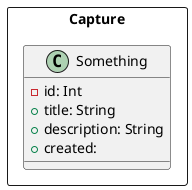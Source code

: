 @startuml meusys

package Capture <<Rectangle>> {

  ' alguma coisa
  class Something {  
    - id: Int
    + title: String
    + description: String
    + created:
  }

}

@enduml 